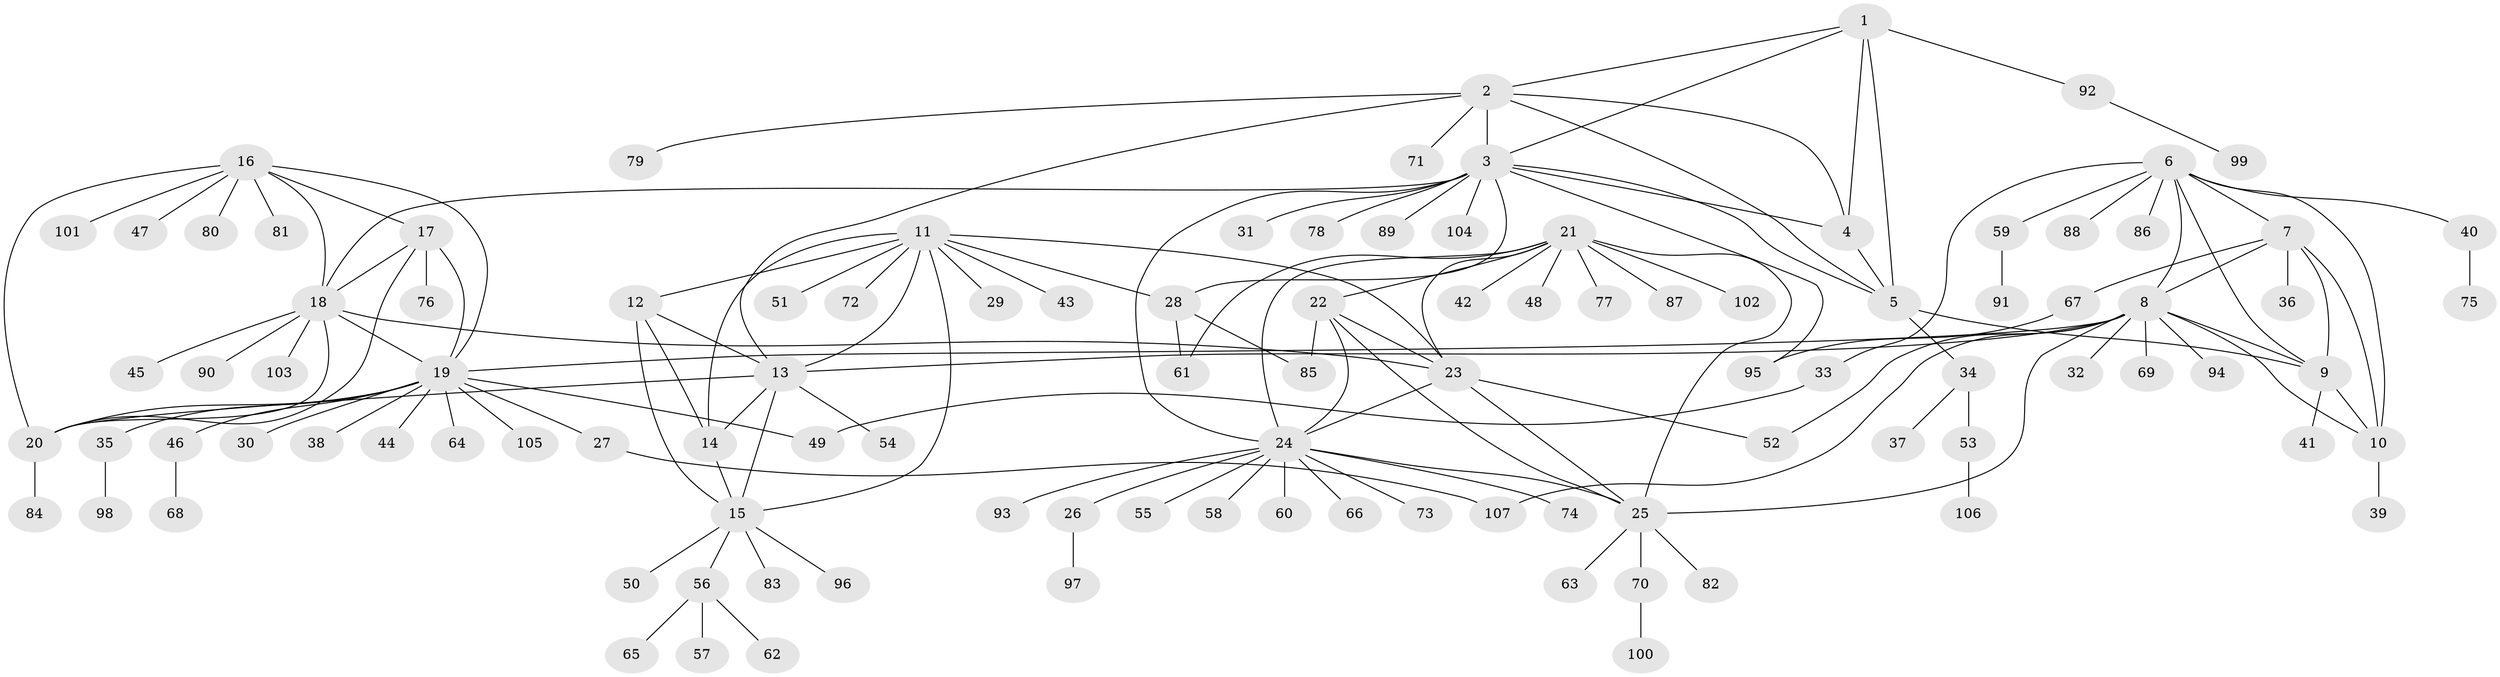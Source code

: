 // coarse degree distribution, {4: 0.18181818181818182, 5: 0.06060606060606061, 1: 0.42424242424242425, 8: 0.06060606060606061, 3: 0.06060606060606061, 7: 0.030303030303030304, 2: 0.09090909090909091, 6: 0.06060606060606061, 9: 0.030303030303030304}
// Generated by graph-tools (version 1.1) at 2025/37/03/04/25 23:37:30]
// undirected, 107 vertices, 149 edges
graph export_dot {
  node [color=gray90,style=filled];
  1;
  2;
  3;
  4;
  5;
  6;
  7;
  8;
  9;
  10;
  11;
  12;
  13;
  14;
  15;
  16;
  17;
  18;
  19;
  20;
  21;
  22;
  23;
  24;
  25;
  26;
  27;
  28;
  29;
  30;
  31;
  32;
  33;
  34;
  35;
  36;
  37;
  38;
  39;
  40;
  41;
  42;
  43;
  44;
  45;
  46;
  47;
  48;
  49;
  50;
  51;
  52;
  53;
  54;
  55;
  56;
  57;
  58;
  59;
  60;
  61;
  62;
  63;
  64;
  65;
  66;
  67;
  68;
  69;
  70;
  71;
  72;
  73;
  74;
  75;
  76;
  77;
  78;
  79;
  80;
  81;
  82;
  83;
  84;
  85;
  86;
  87;
  88;
  89;
  90;
  91;
  92;
  93;
  94;
  95;
  96;
  97;
  98;
  99;
  100;
  101;
  102;
  103;
  104;
  105;
  106;
  107;
  1 -- 2;
  1 -- 3;
  1 -- 4;
  1 -- 5;
  1 -- 92;
  2 -- 3;
  2 -- 4;
  2 -- 5;
  2 -- 13;
  2 -- 71;
  2 -- 79;
  3 -- 4;
  3 -- 5;
  3 -- 18;
  3 -- 24;
  3 -- 28;
  3 -- 31;
  3 -- 78;
  3 -- 89;
  3 -- 95;
  3 -- 104;
  4 -- 5;
  5 -- 9;
  5 -- 34;
  6 -- 7;
  6 -- 8;
  6 -- 9;
  6 -- 10;
  6 -- 33;
  6 -- 40;
  6 -- 59;
  6 -- 86;
  6 -- 88;
  7 -- 8;
  7 -- 9;
  7 -- 10;
  7 -- 36;
  7 -- 67;
  8 -- 9;
  8 -- 10;
  8 -- 13;
  8 -- 19;
  8 -- 25;
  8 -- 32;
  8 -- 52;
  8 -- 69;
  8 -- 94;
  8 -- 107;
  9 -- 10;
  9 -- 41;
  10 -- 39;
  11 -- 12;
  11 -- 13;
  11 -- 14;
  11 -- 15;
  11 -- 23;
  11 -- 28;
  11 -- 29;
  11 -- 43;
  11 -- 51;
  11 -- 72;
  12 -- 13;
  12 -- 14;
  12 -- 15;
  13 -- 14;
  13 -- 15;
  13 -- 20;
  13 -- 54;
  14 -- 15;
  15 -- 50;
  15 -- 56;
  15 -- 83;
  15 -- 96;
  16 -- 17;
  16 -- 18;
  16 -- 19;
  16 -- 20;
  16 -- 47;
  16 -- 80;
  16 -- 81;
  16 -- 101;
  17 -- 18;
  17 -- 19;
  17 -- 20;
  17 -- 76;
  18 -- 19;
  18 -- 20;
  18 -- 23;
  18 -- 45;
  18 -- 90;
  18 -- 103;
  19 -- 20;
  19 -- 27;
  19 -- 30;
  19 -- 35;
  19 -- 38;
  19 -- 44;
  19 -- 46;
  19 -- 49;
  19 -- 64;
  19 -- 105;
  20 -- 84;
  21 -- 22;
  21 -- 23;
  21 -- 24;
  21 -- 25;
  21 -- 42;
  21 -- 48;
  21 -- 61;
  21 -- 77;
  21 -- 87;
  21 -- 102;
  22 -- 23;
  22 -- 24;
  22 -- 25;
  22 -- 85;
  23 -- 24;
  23 -- 25;
  23 -- 52;
  24 -- 25;
  24 -- 26;
  24 -- 55;
  24 -- 58;
  24 -- 60;
  24 -- 66;
  24 -- 73;
  24 -- 74;
  24 -- 93;
  25 -- 63;
  25 -- 70;
  25 -- 82;
  26 -- 97;
  27 -- 107;
  28 -- 61;
  28 -- 85;
  33 -- 49;
  34 -- 37;
  34 -- 53;
  35 -- 98;
  40 -- 75;
  46 -- 68;
  53 -- 106;
  56 -- 57;
  56 -- 62;
  56 -- 65;
  59 -- 91;
  67 -- 95;
  70 -- 100;
  92 -- 99;
}
